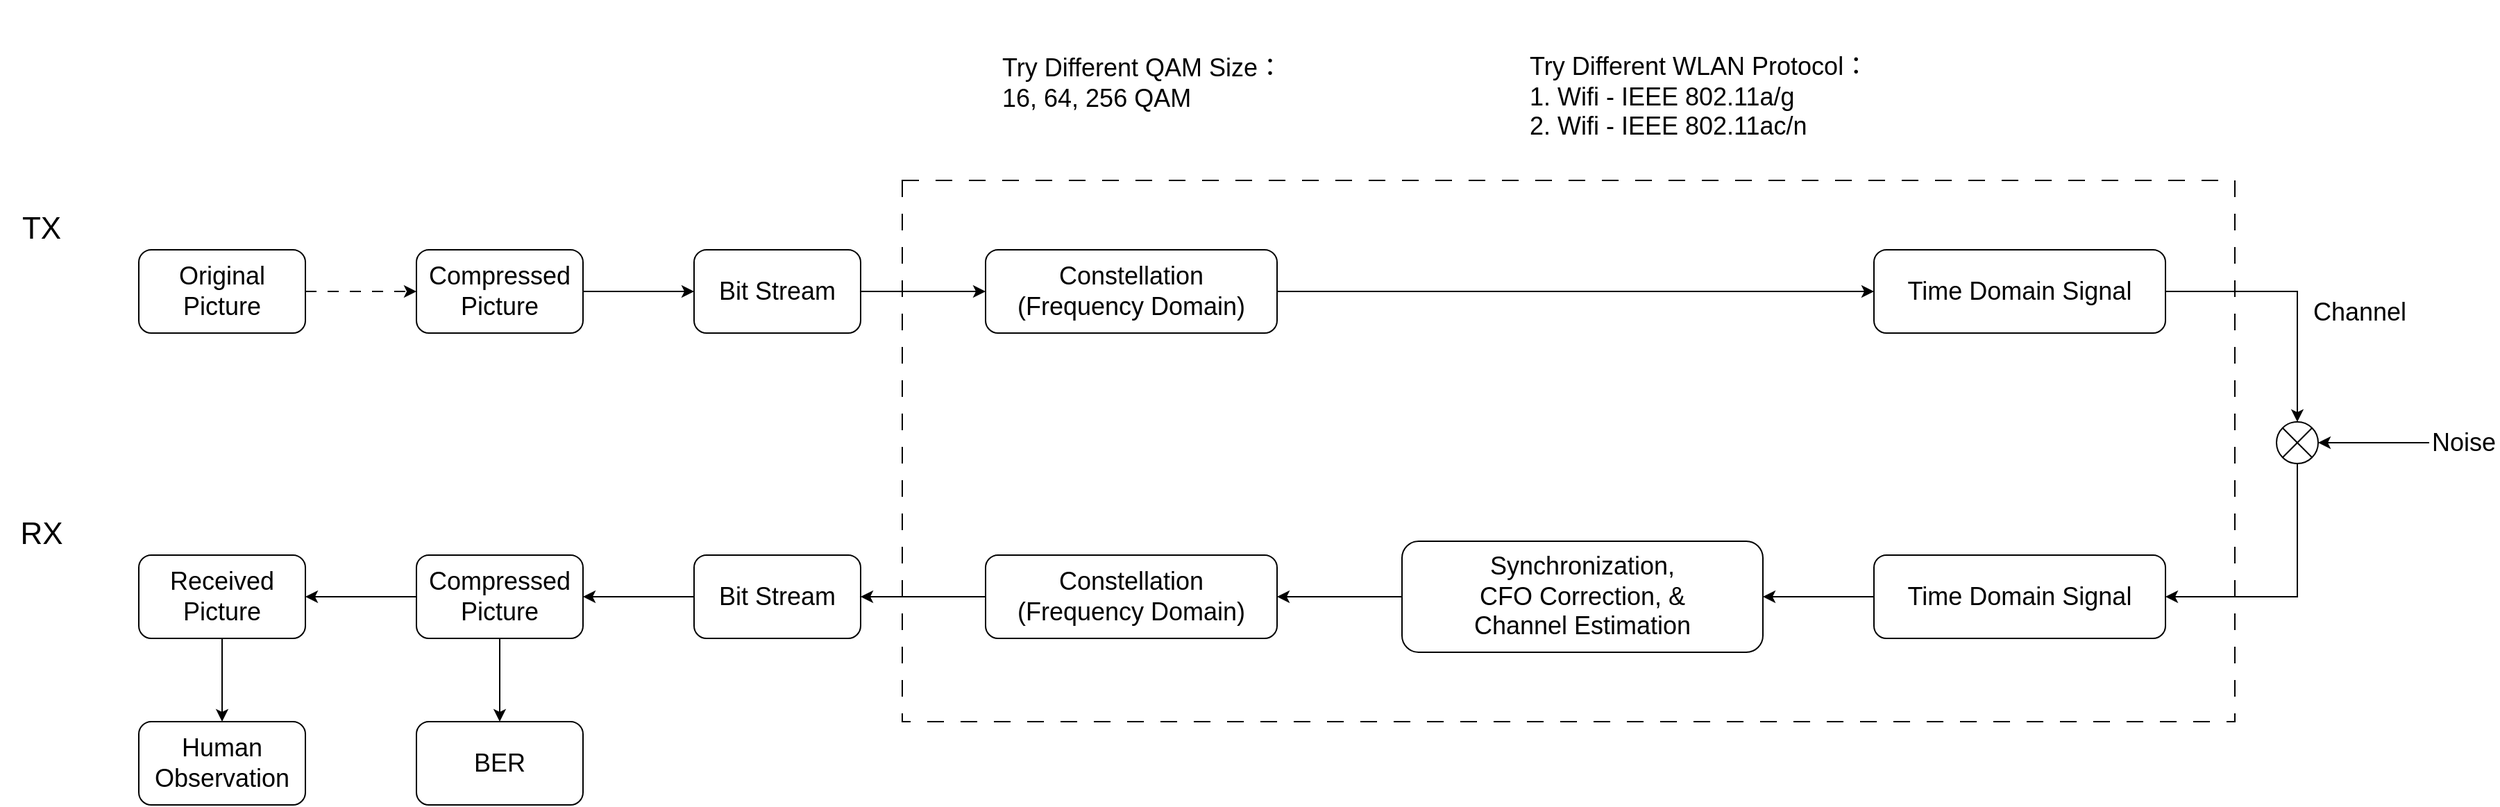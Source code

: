 <mxfile version="27.1.4">
  <diagram name="第 1 页" id="-IKKzewaW2T2-zhnhAkf">
    <mxGraphModel dx="3691" dy="1061" grid="1" gridSize="10" guides="1" tooltips="1" connect="1" arrows="1" fold="1" page="1" pageScale="1" pageWidth="827" pageHeight="1169" math="0" shadow="0">
      <root>
        <mxCell id="0" />
        <mxCell id="1" parent="0" />
        <mxCell id="wPXOqIe6qhQYTiafSFL7-4" style="edgeStyle=orthogonalEdgeStyle;rounded=0;orthogonalLoop=1;jettySize=auto;html=1;exitX=1;exitY=0.5;exitDx=0;exitDy=0;" parent="1" source="wPXOqIe6qhQYTiafSFL7-2" target="wPXOqIe6qhQYTiafSFL7-3" edge="1">
          <mxGeometry relative="1" as="geometry" />
        </mxCell>
        <mxCell id="wPXOqIe6qhQYTiafSFL7-2" value="Compressed&lt;div&gt;Picture&lt;/div&gt;" style="rounded=1;whiteSpace=wrap;html=1;fontSize=18;" parent="1" vertex="1">
          <mxGeometry x="-590" y="430" width="120" height="60" as="geometry" />
        </mxCell>
        <mxCell id="Eda7fuRq0LPePL6fbikn-2" style="edgeStyle=orthogonalEdgeStyle;rounded=0;orthogonalLoop=1;jettySize=auto;html=1;exitX=1;exitY=0.5;exitDx=0;exitDy=0;entryX=0;entryY=0.5;entryDx=0;entryDy=0;" parent="1" source="wPXOqIe6qhQYTiafSFL7-3" target="Eda7fuRq0LPePL6fbikn-1" edge="1">
          <mxGeometry relative="1" as="geometry" />
        </mxCell>
        <mxCell id="wPXOqIe6qhQYTiafSFL7-3" value="Bit Stream" style="rounded=1;whiteSpace=wrap;html=1;fontSize=18;" parent="1" vertex="1">
          <mxGeometry x="-390" y="430" width="120" height="60" as="geometry" />
        </mxCell>
        <mxCell id="Eda7fuRq0LPePL6fbikn-9" style="edgeStyle=orthogonalEdgeStyle;rounded=0;orthogonalLoop=1;jettySize=auto;html=1;exitX=1;exitY=0.5;exitDx=0;exitDy=0;entryX=0;entryY=0.5;entryDx=0;entryDy=0;" parent="1" source="Eda7fuRq0LPePL6fbikn-1" target="Eda7fuRq0LPePL6fbikn-8" edge="1">
          <mxGeometry relative="1" as="geometry" />
        </mxCell>
        <mxCell id="Eda7fuRq0LPePL6fbikn-1" value="Constellation&lt;div&gt;(Frequency Domain)&lt;/div&gt;" style="rounded=1;whiteSpace=wrap;html=1;fontSize=18;" parent="1" vertex="1">
          <mxGeometry x="-180" y="430" width="210" height="60" as="geometry" />
        </mxCell>
        <mxCell id="Eda7fuRq0LPePL6fbikn-6" style="edgeStyle=orthogonalEdgeStyle;rounded=0;orthogonalLoop=1;jettySize=auto;html=1;entryX=0;entryY=0.5;entryDx=0;entryDy=0;dashed=1;dashPattern=8 8;" parent="1" source="Eda7fuRq0LPePL6fbikn-4" target="wPXOqIe6qhQYTiafSFL7-2" edge="1">
          <mxGeometry relative="1" as="geometry" />
        </mxCell>
        <mxCell id="Eda7fuRq0LPePL6fbikn-4" value="Original&lt;div&gt;Picture&lt;/div&gt;" style="rounded=1;whiteSpace=wrap;html=1;fontSize=18;" parent="1" vertex="1">
          <mxGeometry x="-790" y="430" width="120" height="60" as="geometry" />
        </mxCell>
        <mxCell id="Eda7fuRq0LPePL6fbikn-7" value="TX" style="text;html=1;align=center;verticalAlign=middle;whiteSpace=wrap;rounded=0;fontSize=22;" parent="1" vertex="1">
          <mxGeometry x="-890" y="400" width="60" height="30" as="geometry" />
        </mxCell>
        <mxCell id="Eda7fuRq0LPePL6fbikn-8" value="Time Domain&amp;nbsp;&lt;span style=&quot;background-color: transparent; color: light-dark(rgb(0, 0, 0), rgb(255, 255, 255));&quot;&gt;Signal&lt;/span&gt;" style="rounded=1;whiteSpace=wrap;html=1;fontSize=18;" parent="1" vertex="1">
          <mxGeometry x="460" y="430" width="210" height="60" as="geometry" />
        </mxCell>
        <mxCell id="Eda7fuRq0LPePL6fbikn-41" style="edgeStyle=orthogonalEdgeStyle;rounded=0;orthogonalLoop=1;jettySize=auto;html=1;exitX=0;exitY=0.5;exitDx=0;exitDy=0;entryX=1;entryY=0.5;entryDx=0;entryDy=0;" parent="1" source="Eda7fuRq0LPePL6fbikn-10" target="Eda7fuRq0LPePL6fbikn-39" edge="1">
          <mxGeometry relative="1" as="geometry" />
        </mxCell>
        <mxCell id="Eda7fuRq0LPePL6fbikn-10" value="Time Domain&amp;nbsp;&lt;span style=&quot;background-color: transparent; color: light-dark(rgb(0, 0, 0), rgb(255, 255, 255));&quot;&gt;Signal&lt;/span&gt;" style="rounded=1;whiteSpace=wrap;html=1;fontSize=18;" parent="1" vertex="1">
          <mxGeometry x="460" y="650" width="210" height="60" as="geometry" />
        </mxCell>
        <mxCell id="Eda7fuRq0LPePL6fbikn-12" value="Channel" style="text;html=1;align=center;verticalAlign=middle;whiteSpace=wrap;rounded=0;fontSize=18;" parent="1" vertex="1">
          <mxGeometry x="780" y="460" width="60" height="30" as="geometry" />
        </mxCell>
        <mxCell id="Eda7fuRq0LPePL6fbikn-14" value="RX" style="text;html=1;align=center;verticalAlign=middle;whiteSpace=wrap;rounded=0;fontSize=22;" parent="1" vertex="1">
          <mxGeometry x="-890" y="620" width="60" height="30" as="geometry" />
        </mxCell>
        <mxCell id="Eda7fuRq0LPePL6fbikn-45" style="edgeStyle=orthogonalEdgeStyle;rounded=0;orthogonalLoop=1;jettySize=auto;html=1;exitX=0.5;exitY=1;exitDx=0;exitDy=0;exitPerimeter=0;entryX=1;entryY=0.5;entryDx=0;entryDy=0;" parent="1" source="Eda7fuRq0LPePL6fbikn-15" target="Eda7fuRq0LPePL6fbikn-10" edge="1">
          <mxGeometry relative="1" as="geometry" />
        </mxCell>
        <mxCell id="Eda7fuRq0LPePL6fbikn-15" value="" style="verticalLabelPosition=bottom;verticalAlign=top;html=1;shape=mxgraph.flowchart.or;" parent="1" vertex="1">
          <mxGeometry x="750" y="554" width="30" height="30" as="geometry" />
        </mxCell>
        <mxCell id="Eda7fuRq0LPePL6fbikn-16" value="Noise" style="text;html=1;align=center;verticalAlign=middle;whiteSpace=wrap;rounded=0;fontSize=18;" parent="1" vertex="1">
          <mxGeometry x="860" y="554" width="50" height="30" as="geometry" />
        </mxCell>
        <mxCell id="Eda7fuRq0LPePL6fbikn-21" style="edgeStyle=orthogonalEdgeStyle;rounded=0;orthogonalLoop=1;jettySize=auto;html=1;exitX=0;exitY=0.5;exitDx=0;exitDy=0;entryX=1;entryY=0.5;entryDx=0;entryDy=0;" parent="1" source="Eda7fuRq0LPePL6fbikn-18" target="Eda7fuRq0LPePL6fbikn-20" edge="1">
          <mxGeometry relative="1" as="geometry" />
        </mxCell>
        <mxCell id="Eda7fuRq0LPePL6fbikn-18" value="Constellation&lt;div&gt;(Frequency Domain)&lt;/div&gt;" style="rounded=1;whiteSpace=wrap;html=1;fontSize=18;" parent="1" vertex="1">
          <mxGeometry x="-180" y="650" width="210" height="60" as="geometry" />
        </mxCell>
        <mxCell id="Eda7fuRq0LPePL6fbikn-23" style="edgeStyle=orthogonalEdgeStyle;rounded=0;orthogonalLoop=1;jettySize=auto;html=1;exitX=0;exitY=0.5;exitDx=0;exitDy=0;entryX=1;entryY=0.5;entryDx=0;entryDy=0;" parent="1" source="Eda7fuRq0LPePL6fbikn-20" target="Eda7fuRq0LPePL6fbikn-22" edge="1">
          <mxGeometry relative="1" as="geometry" />
        </mxCell>
        <mxCell id="Eda7fuRq0LPePL6fbikn-20" value="Bit Stream" style="rounded=1;whiteSpace=wrap;html=1;fontSize=18;" parent="1" vertex="1">
          <mxGeometry x="-390" y="650" width="120" height="60" as="geometry" />
        </mxCell>
        <mxCell id="Eda7fuRq0LPePL6fbikn-25" style="edgeStyle=orthogonalEdgeStyle;rounded=0;orthogonalLoop=1;jettySize=auto;html=1;exitX=0;exitY=0.5;exitDx=0;exitDy=0;entryX=1;entryY=0.5;entryDx=0;entryDy=0;" parent="1" source="Eda7fuRq0LPePL6fbikn-22" target="Eda7fuRq0LPePL6fbikn-24" edge="1">
          <mxGeometry relative="1" as="geometry" />
        </mxCell>
        <mxCell id="Eda7fuRq0LPePL6fbikn-27" style="edgeStyle=orthogonalEdgeStyle;rounded=0;orthogonalLoop=1;jettySize=auto;html=1;exitX=0.5;exitY=1;exitDx=0;exitDy=0;entryX=0.5;entryY=0;entryDx=0;entryDy=0;" parent="1" source="Eda7fuRq0LPePL6fbikn-22" target="Eda7fuRq0LPePL6fbikn-26" edge="1">
          <mxGeometry relative="1" as="geometry" />
        </mxCell>
        <mxCell id="Eda7fuRq0LPePL6fbikn-22" value="Compressed&lt;div&gt;Picture&lt;/div&gt;" style="rounded=1;whiteSpace=wrap;html=1;fontSize=18;" parent="1" vertex="1">
          <mxGeometry x="-590" y="650" width="120" height="60" as="geometry" />
        </mxCell>
        <mxCell id="Eda7fuRq0LPePL6fbikn-28" style="edgeStyle=orthogonalEdgeStyle;rounded=0;orthogonalLoop=1;jettySize=auto;html=1;exitX=0.5;exitY=1;exitDx=0;exitDy=0;" parent="1" source="Eda7fuRq0LPePL6fbikn-24" edge="1">
          <mxGeometry relative="1" as="geometry">
            <mxPoint x="-730" y="770" as="targetPoint" />
          </mxGeometry>
        </mxCell>
        <mxCell id="Eda7fuRq0LPePL6fbikn-24" value="Received&lt;div&gt;Picture&lt;/div&gt;" style="rounded=1;whiteSpace=wrap;html=1;fontSize=18;" parent="1" vertex="1">
          <mxGeometry x="-790" y="650" width="120" height="60" as="geometry" />
        </mxCell>
        <mxCell id="Eda7fuRq0LPePL6fbikn-26" value="BER" style="rounded=1;whiteSpace=wrap;html=1;fontSize=18;" parent="1" vertex="1">
          <mxGeometry x="-590" y="770" width="120" height="60" as="geometry" />
        </mxCell>
        <mxCell id="Eda7fuRq0LPePL6fbikn-29" value="Human&lt;div&gt;Observation&lt;/div&gt;" style="rounded=1;whiteSpace=wrap;html=1;fontSize=18;" parent="1" vertex="1">
          <mxGeometry x="-790" y="770" width="120" height="60" as="geometry" />
        </mxCell>
        <mxCell id="Eda7fuRq0LPePL6fbikn-33" value="" style="rounded=0;whiteSpace=wrap;html=1;fillColor=none;dashed=1;dashPattern=12 12;" parent="1" vertex="1">
          <mxGeometry x="-240" y="380" width="960" height="390" as="geometry" />
        </mxCell>
        <mxCell id="Eda7fuRq0LPePL6fbikn-42" style="edgeStyle=orthogonalEdgeStyle;rounded=0;orthogonalLoop=1;jettySize=auto;html=1;exitX=0;exitY=0.5;exitDx=0;exitDy=0;entryX=1;entryY=0.5;entryDx=0;entryDy=0;" parent="1" source="Eda7fuRq0LPePL6fbikn-39" target="Eda7fuRq0LPePL6fbikn-18" edge="1">
          <mxGeometry relative="1" as="geometry" />
        </mxCell>
        <mxCell id="Eda7fuRq0LPePL6fbikn-39" value="&lt;div&gt;Synchronization,&lt;/div&gt;&lt;div&gt;CFO Correction, &amp;amp;&lt;/div&gt;&lt;div&gt;Channel Estimation&lt;/div&gt;" style="rounded=1;whiteSpace=wrap;html=1;fontSize=18;" parent="1" vertex="1">
          <mxGeometry x="120" y="640" width="260" height="80" as="geometry" />
        </mxCell>
        <mxCell id="Eda7fuRq0LPePL6fbikn-43" value="Try Different WLAN Protocol：&lt;div&gt;1. Wifi - IEEE 802.11a/g&lt;/div&gt;&lt;div&gt;2. Wifi -&amp;nbsp;&lt;span style=&quot;background-color: transparent; color: light-dark(rgb(0, 0, 0), rgb(255, 255, 255));&quot;&gt;IEEE 802.11ac/n&lt;/span&gt;&lt;/div&gt;" style="text;html=1;align=left;verticalAlign=middle;whiteSpace=wrap;rounded=0;fontSize=18;" parent="1" vertex="1">
          <mxGeometry x="210" y="260" width="290" height="120" as="geometry" />
        </mxCell>
        <mxCell id="Eda7fuRq0LPePL6fbikn-44" style="edgeStyle=orthogonalEdgeStyle;rounded=0;orthogonalLoop=1;jettySize=auto;html=1;exitX=1;exitY=0.5;exitDx=0;exitDy=0;entryX=0.5;entryY=0;entryDx=0;entryDy=0;entryPerimeter=0;" parent="1" source="Eda7fuRq0LPePL6fbikn-8" target="Eda7fuRq0LPePL6fbikn-15" edge="1">
          <mxGeometry relative="1" as="geometry" />
        </mxCell>
        <mxCell id="Eda7fuRq0LPePL6fbikn-46" style="edgeStyle=orthogonalEdgeStyle;rounded=0;orthogonalLoop=1;jettySize=auto;html=1;entryX=1;entryY=0.5;entryDx=0;entryDy=0;entryPerimeter=0;" parent="1" source="Eda7fuRq0LPePL6fbikn-16" target="Eda7fuRq0LPePL6fbikn-15" edge="1">
          <mxGeometry relative="1" as="geometry" />
        </mxCell>
        <mxCell id="6iGrT-5QGzH4aBf5CShb-1" value="Try Different QAM Size：&lt;div&gt;16, 64, 256 QAM&lt;/div&gt;" style="text;html=1;align=left;verticalAlign=middle;whiteSpace=wrap;rounded=0;fontSize=18;" vertex="1" parent="1">
          <mxGeometry x="-170" y="250" width="230" height="120" as="geometry" />
        </mxCell>
      </root>
    </mxGraphModel>
  </diagram>
</mxfile>
